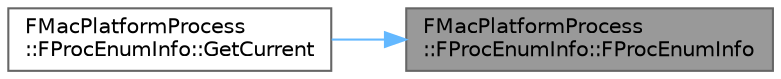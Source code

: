 digraph "FMacPlatformProcess::FProcEnumInfo::FProcEnumInfo"
{
 // INTERACTIVE_SVG=YES
 // LATEX_PDF_SIZE
  bgcolor="transparent";
  edge [fontname=Helvetica,fontsize=10,labelfontname=Helvetica,labelfontsize=10];
  node [fontname=Helvetica,fontsize=10,shape=box,height=0.2,width=0.4];
  rankdir="RL";
  Node1 [id="Node000001",label="FMacPlatformProcess\l::FProcEnumInfo::FProcEnumInfo",height=0.2,width=0.4,color="gray40", fillcolor="grey60", style="filled", fontcolor="black",tooltip=" "];
  Node1 -> Node2 [id="edge1_Node000001_Node000002",dir="back",color="steelblue1",style="solid",tooltip=" "];
  Node2 [id="Node000002",label="FMacPlatformProcess\l::FProcEnumInfo::GetCurrent",height=0.2,width=0.4,color="grey40", fillcolor="white", style="filled",URL="$dc/da4/structFMacPlatformProcess_1_1FProcEnumInfo.html#a4bf65d5ecab25c53ca149ae2e47fad28",tooltip=" "];
}
